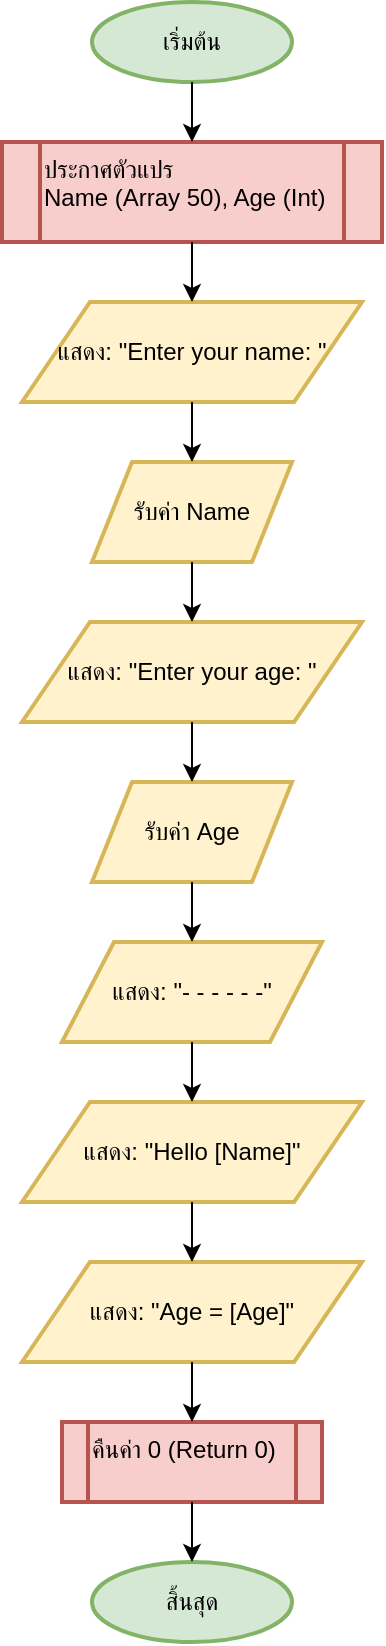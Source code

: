 <mxGraphModel dx="820" dy="646" grid="1" gridSize="10" guides="1" tooltips="1" connect="1" arrows="1" fold="1" page="1" pageScale="1" pageWidth="850" pageHeight="1100" math="0" shadow="0">
  <root>
    <mxCell id="0" />
    <mxCell id="1" parent="0" />
    <!-- Start -->
    <mxCell id="2" value="เริ่มต้น" style="ellipse;whiteSpace=wrap;html=1;strokeWidth=2;fillColor=#d5e8d4;strokeColor=#82b366;" vertex="1" parent="1">
      <mxGeometry x="375" y="20" width="100" height="40" as="geometry" />
    </mxCell>
    <!-- Process: Declare Variables -->
    <mxCell id="3" value="ประกาศตัวแปร&lt;br&gt;Name (Array 50), Age (Int)" style="text;html=1;strokeWidth=2;shape=process;whiteSpace=wrap;fillColor=#f8cecc;strokeColor=#b85450;" vertex="1" parent="1">
      <mxGeometry x="330" y="90" width="190" height="50" as="geometry" />
    </mxCell>
    <!-- Output 1 -->
    <mxCell id="4" value="แสดง: &quot;Enter your name: &quot;" style="shape=parallelogram;perimeter=parallelogramPerimeter;whiteSpace=wrap;html=1;strokeWidth=2;fillColor=#fff2cc;strokeColor=#d6b656;" vertex="1" parent="1">
      <mxGeometry x="340" y="170" width="170" height="50" as="geometry" />
    </mxCell>
    <!-- Input 1 -->
    <mxCell id="5" value="รับค่า Name" style="shape=parallelogram;perimeter=parallelogramPerimeter;whiteSpace=wrap;html=1;strokeWidth=2;fillColor=#fff2cc;strokeColor=#d6b656;" vertex="1" parent="1">
      <mxGeometry x="375" y="250" width="100" height="50" as="geometry" />
    </mxCell>
    <!-- Output 2 -->
    <mxCell id="6" value="แสดง: &quot;Enter your age: &quot;" style="shape=parallelogram;perimeter=parallelogramPerimeter;whiteSpace=wrap;html=1;strokeWidth=2;fillColor=#fff2cc;strokeColor=#d6b656;" vertex="1" parent="1">
      <mxGeometry x="340" y="330" width="170" height="50" as="geometry" />
    </mxCell>
    <!-- Input 2 -->
    <mxCell id="7" value="รับค่า Age" style="shape=parallelogram;perimeter=parallelogramPerimeter;whiteSpace=wrap;html=1;strokeWidth=2;fillColor=#fff2cc;strokeColor=#d6b656;" vertex="1" parent="1">
      <mxGeometry x="375" y="410" width="100" height="50" as="geometry" />
    </mxCell>
    <!-- Output 3 -->
    <mxCell id="8" value="แสดง: &quot;- - - - - -&quot;" style="shape=parallelogram;perimeter=parallelogramPerimeter;whiteSpace=wrap;html=1;strokeWidth=2;fillColor=#fff2cc;strokeColor=#d6b656;" vertex="1" parent="1">
      <mxGeometry x="360" y="490" width="130" height="50" as="geometry" />
    </mxCell>
    <!-- Output 4 -->
    <mxCell id="9" value="แสดง: &quot;Hello [Name]&quot;" style="shape=parallelogram;perimeter=parallelogramPerimeter;whiteSpace=wrap;html=1;strokeWidth=2;fillColor=#fff2cc;strokeColor=#d6b656;" vertex="1" parent="1">
      <mxGeometry x="340" y="570" width="170" height="50" as="geometry" />
    </mxCell>
    <!-- Output 5 -->
    <mxCell id="10" value="แสดง: &quot;Age = [Age]&quot;" style="shape=parallelogram;perimeter=parallelogramPerimeter;whiteSpace=wrap;html=1;strokeWidth=2;fillColor=#fff2cc;strokeColor=#d6b656;" vertex="1" parent="1">
      <mxGeometry x="340" y="650" width="170" height="50" as="geometry" />
    </mxCell>
    <!-- Process: Return 0 (End process) -->
    <mxCell id="11" value="คืนค่า 0 (Return 0)" style="text;html=1;strokeWidth=2;shape=process;whiteSpace=wrap;fillColor=#f8cecc;strokeColor=#b85450;" vertex="1" parent="1">
      <mxGeometry x="360" y="730" width="130" height="40" as="geometry" />
    </mxCell>
    <!-- Stop -->
    <mxCell id="12" value="สิ้นสุด" style="ellipse;whiteSpace=wrap;html=1;strokeWidth=2;fillColor=#d5e8d4;strokeColor=#82b366;" vertex="1" parent="1">
      <mxGeometry x="375" y="800" width="100" height="40" as="geometry" />
    </mxCell>
    <!-- Connections (Edges) -->
    <mxCell id="13" value="" style="endArrow=classic;html=1;exitX=0.5;exitY=1;entryX=0.5;entryY=0" edge="1" parent="1" source="2" target="3">
      <mxGeometry width="50" height="50" relative="1" as="geometry" />
    </mxCell>
    <mxCell id="14" value="" style="endArrow=classic;html=1;exitX=0.5;exitY=1;entryX=0.5;entryY=0" edge="1" parent="1" source="3" target="4">
      <mxGeometry width="50" height="50" relative="1" as="geometry" />
    </mxCell>
    <mxCell id="15" value="" style="endArrow=classic;html=1;exitX=0.5;exitY=1;entryX=0.5;entryY=0" edge="1" parent="1" source="4" target="5">
      <mxGeometry width="50" height="50" relative="1" as="geometry" />
    </mxCell>
    <mxCell id="16" value="" style="endArrow=classic;html=1;exitX=0.5;exitY=1;entryX=0.5;entryY=0" edge="1" parent="1" source="5" target="6">
      <mxGeometry width="50" height="50" relative="1" as="geometry" />
    </mxCell>
    <mxCell id="17" value="" style="endArrow=classic;html=1;exitX=0.5;exitY=1;entryX=0.5;entryY=0" edge="1" parent="1" source="6" target="7">
      <mxGeometry width="50" height="50" relative="1" as="geometry" />
    </mxCell>
    <mxCell id="18" value="" style="endArrow=classic;html=1;exitX=0.5;exitY=1;entryX=0.5;entryY=0" edge="1" parent="1" source="7" target="8">
      <mxGeometry width="50" height="50" relative="1" as="geometry" />
    </mxCell>
    <mxCell id="19" value="" style="endArrow=classic;html=1;exitX=0.5;exitY=1;entryX=0.5;entryY=0" edge="1" parent="1" source="8" target="9">
      <mxGeometry width="50" height="50" relative="1" as="geometry" />
    </mxCell>
    <mxCell id="20" value="" style="endArrow=classic;html=1;exitX=0.5;exitY=1;entryX=0.5;entryY=0" edge="1" parent="1" source="9" target="10">
      <mxGeometry width="50" height="50" relative="1" as="geometry" />
    </mxCell>
    <mxCell id="21" value="" style="endArrow=classic;html=1;exitX=0.5;exitY=1;entryX=0.5;entryY=0" edge="1" parent="1" source="10" target="11">
      <mxGeometry width="50" height="50" relative="1" as="geometry" />
    </mxCell>
    <mxCell id="22" value="" style="endArrow=classic;html=1;exitX=0.5;exitY=1;entryX=0.5;entryY=0" edge="1" parent="1" source="11" target="12">
      <mxGeometry width="50" height="50" relative="1" as="geometry" />
    </mxCell>
  </root>
</mxGraphModel>
